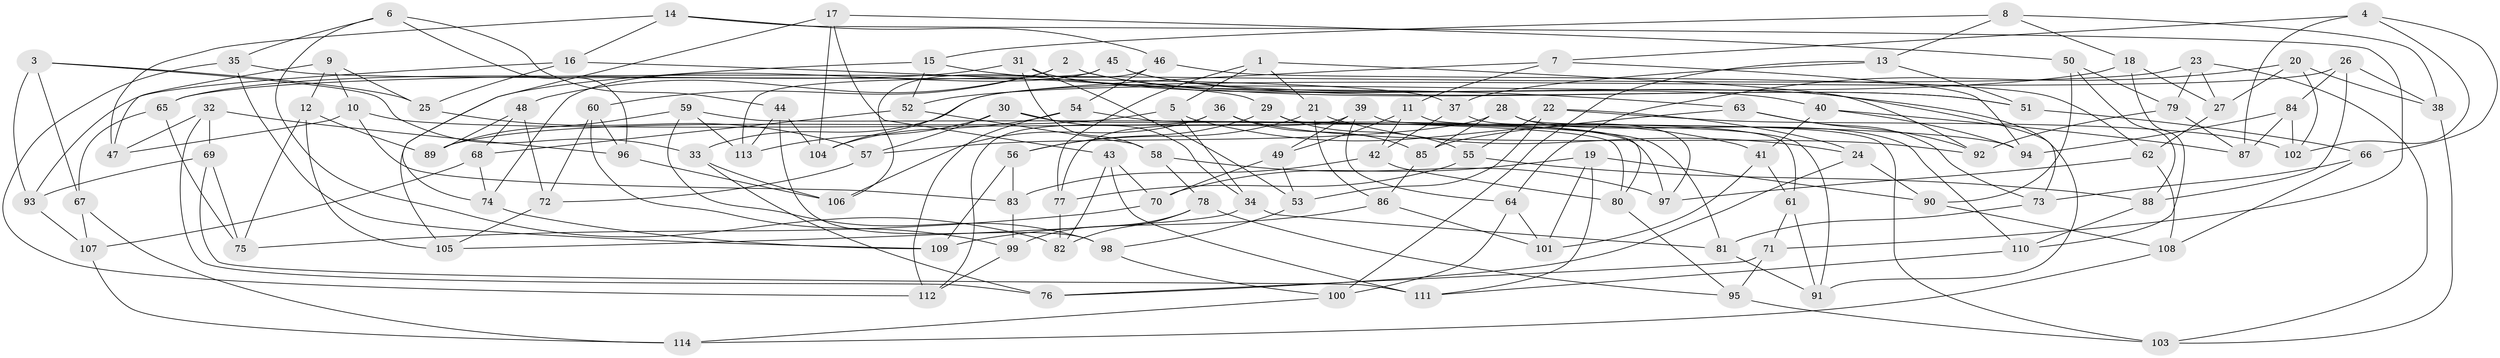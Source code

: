 // Generated by graph-tools (version 1.1) at 2025/16/03/09/25 04:16:21]
// undirected, 114 vertices, 228 edges
graph export_dot {
graph [start="1"]
  node [color=gray90,style=filled];
  1;
  2;
  3;
  4;
  5;
  6;
  7;
  8;
  9;
  10;
  11;
  12;
  13;
  14;
  15;
  16;
  17;
  18;
  19;
  20;
  21;
  22;
  23;
  24;
  25;
  26;
  27;
  28;
  29;
  30;
  31;
  32;
  33;
  34;
  35;
  36;
  37;
  38;
  39;
  40;
  41;
  42;
  43;
  44;
  45;
  46;
  47;
  48;
  49;
  50;
  51;
  52;
  53;
  54;
  55;
  56;
  57;
  58;
  59;
  60;
  61;
  62;
  63;
  64;
  65;
  66;
  67;
  68;
  69;
  70;
  71;
  72;
  73;
  74;
  75;
  76;
  77;
  78;
  79;
  80;
  81;
  82;
  83;
  84;
  85;
  86;
  87;
  88;
  89;
  90;
  91;
  92;
  93;
  94;
  95;
  96;
  97;
  98;
  99;
  100;
  101;
  102;
  103;
  104;
  105;
  106;
  107;
  108;
  109;
  110;
  111;
  112;
  113;
  114;
  1 -- 5;
  1 -- 21;
  1 -- 92;
  1 -- 77;
  2 -- 48;
  2 -- 51;
  2 -- 91;
  2 -- 60;
  3 -- 25;
  3 -- 33;
  3 -- 93;
  3 -- 67;
  4 -- 7;
  4 -- 87;
  4 -- 66;
  4 -- 102;
  5 -- 89;
  5 -- 41;
  5 -- 34;
  6 -- 35;
  6 -- 82;
  6 -- 96;
  6 -- 44;
  7 -- 11;
  7 -- 104;
  7 -- 94;
  8 -- 18;
  8 -- 13;
  8 -- 15;
  8 -- 38;
  9 -- 47;
  9 -- 25;
  9 -- 10;
  9 -- 12;
  10 -- 94;
  10 -- 47;
  10 -- 83;
  11 -- 91;
  11 -- 49;
  11 -- 42;
  12 -- 105;
  12 -- 75;
  12 -- 89;
  13 -- 51;
  13 -- 100;
  13 -- 37;
  14 -- 16;
  14 -- 47;
  14 -- 46;
  14 -- 71;
  15 -- 105;
  15 -- 52;
  15 -- 63;
  16 -- 93;
  16 -- 29;
  16 -- 25;
  17 -- 74;
  17 -- 43;
  17 -- 50;
  17 -- 104;
  18 -- 27;
  18 -- 52;
  18 -- 110;
  19 -- 90;
  19 -- 101;
  19 -- 70;
  19 -- 111;
  20 -- 38;
  20 -- 64;
  20 -- 27;
  20 -- 102;
  21 -- 24;
  21 -- 56;
  21 -- 86;
  22 -- 55;
  22 -- 102;
  22 -- 24;
  22 -- 53;
  23 -- 79;
  23 -- 103;
  23 -- 27;
  23 -- 65;
  24 -- 90;
  24 -- 76;
  25 -- 57;
  26 -- 84;
  26 -- 88;
  26 -- 33;
  26 -- 38;
  27 -- 62;
  28 -- 103;
  28 -- 57;
  28 -- 85;
  28 -- 110;
  29 -- 55;
  29 -- 80;
  29 -- 56;
  30 -- 97;
  30 -- 113;
  30 -- 57;
  30 -- 34;
  31 -- 53;
  31 -- 65;
  31 -- 58;
  31 -- 40;
  32 -- 96;
  32 -- 76;
  32 -- 47;
  32 -- 69;
  33 -- 106;
  33 -- 76;
  34 -- 81;
  34 -- 105;
  35 -- 37;
  35 -- 112;
  35 -- 109;
  36 -- 92;
  36 -- 112;
  36 -- 106;
  36 -- 85;
  37 -- 42;
  37 -- 97;
  38 -- 103;
  39 -- 61;
  39 -- 49;
  39 -- 64;
  39 -- 77;
  40 -- 94;
  40 -- 87;
  40 -- 41;
  41 -- 61;
  41 -- 101;
  42 -- 83;
  42 -- 80;
  43 -- 82;
  43 -- 111;
  43 -- 70;
  44 -- 113;
  44 -- 104;
  44 -- 98;
  45 -- 113;
  45 -- 74;
  45 -- 73;
  45 -- 51;
  46 -- 62;
  46 -- 106;
  46 -- 54;
  48 -- 72;
  48 -- 68;
  48 -- 89;
  49 -- 53;
  49 -- 70;
  50 -- 90;
  50 -- 79;
  50 -- 88;
  51 -- 66;
  52 -- 68;
  52 -- 58;
  53 -- 98;
  54 -- 81;
  54 -- 112;
  54 -- 104;
  55 -- 77;
  55 -- 88;
  56 -- 109;
  56 -- 83;
  57 -- 72;
  58 -- 97;
  58 -- 78;
  59 -- 80;
  59 -- 113;
  59 -- 98;
  59 -- 89;
  60 -- 72;
  60 -- 96;
  60 -- 99;
  61 -- 71;
  61 -- 91;
  62 -- 108;
  62 -- 97;
  63 -- 85;
  63 -- 73;
  63 -- 92;
  64 -- 100;
  64 -- 101;
  65 -- 75;
  65 -- 67;
  66 -- 73;
  66 -- 108;
  67 -- 114;
  67 -- 107;
  68 -- 107;
  68 -- 74;
  69 -- 75;
  69 -- 111;
  69 -- 93;
  70 -- 75;
  71 -- 95;
  71 -- 76;
  72 -- 105;
  73 -- 81;
  74 -- 109;
  77 -- 82;
  78 -- 99;
  78 -- 95;
  78 -- 82;
  79 -- 92;
  79 -- 87;
  80 -- 95;
  81 -- 91;
  83 -- 99;
  84 -- 94;
  84 -- 87;
  84 -- 102;
  85 -- 86;
  86 -- 101;
  86 -- 109;
  88 -- 110;
  90 -- 108;
  93 -- 107;
  95 -- 103;
  96 -- 106;
  98 -- 100;
  99 -- 112;
  100 -- 114;
  107 -- 114;
  108 -- 114;
  110 -- 111;
}

